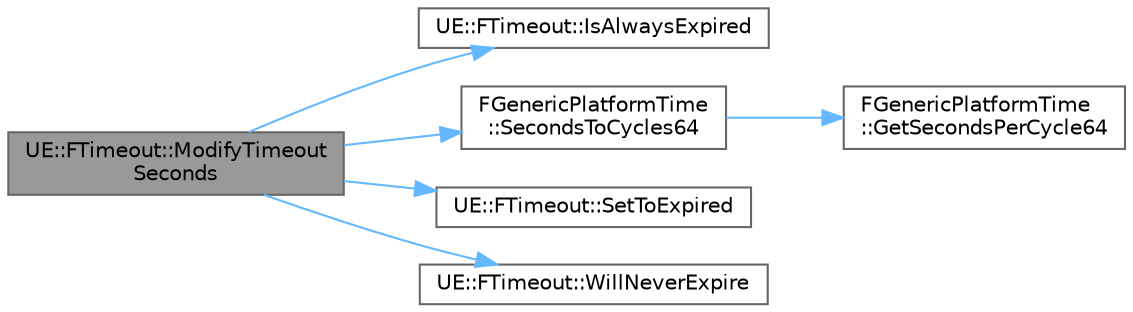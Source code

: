 digraph "UE::FTimeout::ModifyTimeoutSeconds"
{
 // INTERACTIVE_SVG=YES
 // LATEX_PDF_SIZE
  bgcolor="transparent";
  edge [fontname=Helvetica,fontsize=10,labelfontname=Helvetica,labelfontsize=10];
  node [fontname=Helvetica,fontsize=10,shape=box,height=0.2,width=0.4];
  rankdir="LR";
  Node1 [id="Node000001",label="UE::FTimeout::ModifyTimeout\lSeconds",height=0.2,width=0.4,color="gray40", fillcolor="grey60", style="filled", fontcolor="black",tooltip="Safely modify the remaining time by adding the delta time in seconds to the timeout."];
  Node1 -> Node2 [id="edge1_Node000001_Node000002",color="steelblue1",style="solid",tooltip=" "];
  Node2 [id="Node000002",label="UE::FTimeout::IsAlwaysExpired",height=0.2,width=0.4,color="grey40", fillcolor="white", style="filled",URL="$d5/dc4/classUE_1_1FTimeout.html#a73464256b27dae4e2292119238ef112c",tooltip="Returns true if this was created from AlwaysExpired and does not need to be repeatedly checked."];
  Node1 -> Node3 [id="edge2_Node000001_Node000003",color="steelblue1",style="solid",tooltip=" "];
  Node3 [id="Node000003",label="FGenericPlatformTime\l::SecondsToCycles64",height=0.2,width=0.4,color="grey40", fillcolor="white", style="filled",URL="$dc/d9b/structFGenericPlatformTime.html#ae93c6f9d1331579c9caa034bbe5c5b07",tooltip="Convert seconds to cycles, can be added to Cycles64 to set a high resolution timeout."];
  Node3 -> Node4 [id="edge3_Node000003_Node000004",color="steelblue1",style="solid",tooltip=" "];
  Node4 [id="Node000004",label="FGenericPlatformTime\l::GetSecondsPerCycle64",height=0.2,width=0.4,color="grey40", fillcolor="white", style="filled",URL="$dc/d9b/structFGenericPlatformTime.html#a514862b6d853f900b43d961fd0029f0e",tooltip="Returns seconds per cycle, to pair with Cycles64()."];
  Node1 -> Node5 [id="edge4_Node000001_Node000005",color="steelblue1",style="solid",tooltip=" "];
  Node5 [id="Node000005",label="UE::FTimeout::SetToExpired",height=0.2,width=0.4,color="grey40", fillcolor="white", style="filled",URL="$d5/dc4/classUE_1_1FTimeout.html#acf54bbda28f7feaa9185252da4ecedd1",tooltip="Set this timeout to explicitly expired without recalculating start time."];
  Node1 -> Node6 [id="edge5_Node000001_Node000006",color="steelblue1",style="solid",tooltip=" "];
  Node6 [id="Node000006",label="UE::FTimeout::WillNeverExpire",height=0.2,width=0.4,color="grey40", fillcolor="white", style="filled",URL="$d5/dc4/classUE_1_1FTimeout.html#a3674ab51bbe039a27638d4f641f98f7f",tooltip="Returns true if this was created from Never and does not need to be repeatedly checked."];
}

